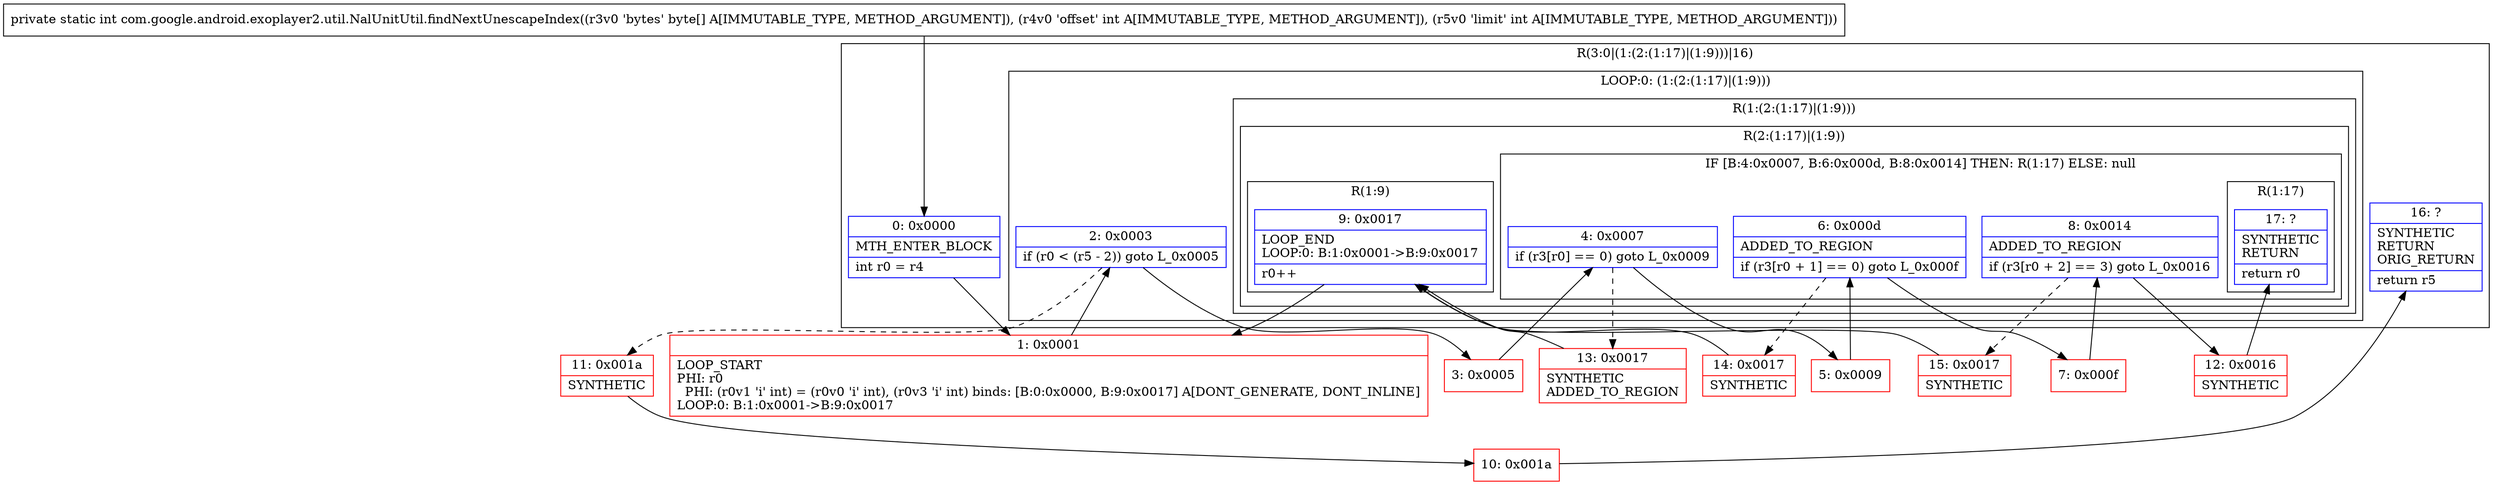digraph "CFG forcom.google.android.exoplayer2.util.NalUnitUtil.findNextUnescapeIndex([BII)I" {
subgraph cluster_Region_2134710212 {
label = "R(3:0|(1:(2:(1:17)|(1:9)))|16)";
node [shape=record,color=blue];
Node_0 [shape=record,label="{0\:\ 0x0000|MTH_ENTER_BLOCK\l|int r0 = r4\l}"];
subgraph cluster_LoopRegion_604963951 {
label = "LOOP:0: (1:(2:(1:17)|(1:9)))";
node [shape=record,color=blue];
Node_2 [shape=record,label="{2\:\ 0x0003|if (r0 \< (r5 \- 2)) goto L_0x0005\l}"];
subgraph cluster_Region_74536302 {
label = "R(1:(2:(1:17)|(1:9)))";
node [shape=record,color=blue];
subgraph cluster_Region_139891499 {
label = "R(2:(1:17)|(1:9))";
node [shape=record,color=blue];
subgraph cluster_IfRegion_2055403849 {
label = "IF [B:4:0x0007, B:6:0x000d, B:8:0x0014] THEN: R(1:17) ELSE: null";
node [shape=record,color=blue];
Node_4 [shape=record,label="{4\:\ 0x0007|if (r3[r0] == 0) goto L_0x0009\l}"];
Node_6 [shape=record,label="{6\:\ 0x000d|ADDED_TO_REGION\l|if (r3[r0 + 1] == 0) goto L_0x000f\l}"];
Node_8 [shape=record,label="{8\:\ 0x0014|ADDED_TO_REGION\l|if (r3[r0 + 2] == 3) goto L_0x0016\l}"];
subgraph cluster_Region_1830175466 {
label = "R(1:17)";
node [shape=record,color=blue];
Node_17 [shape=record,label="{17\:\ ?|SYNTHETIC\lRETURN\l|return r0\l}"];
}
}
subgraph cluster_Region_1008123747 {
label = "R(1:9)";
node [shape=record,color=blue];
Node_9 [shape=record,label="{9\:\ 0x0017|LOOP_END\lLOOP:0: B:1:0x0001\-\>B:9:0x0017\l|r0++\l}"];
}
}
}
}
Node_16 [shape=record,label="{16\:\ ?|SYNTHETIC\lRETURN\lORIG_RETURN\l|return r5\l}"];
}
Node_1 [shape=record,color=red,label="{1\:\ 0x0001|LOOP_START\lPHI: r0 \l  PHI: (r0v1 'i' int) = (r0v0 'i' int), (r0v3 'i' int) binds: [B:0:0x0000, B:9:0x0017] A[DONT_GENERATE, DONT_INLINE]\lLOOP:0: B:1:0x0001\-\>B:9:0x0017\l}"];
Node_3 [shape=record,color=red,label="{3\:\ 0x0005}"];
Node_5 [shape=record,color=red,label="{5\:\ 0x0009}"];
Node_7 [shape=record,color=red,label="{7\:\ 0x000f}"];
Node_10 [shape=record,color=red,label="{10\:\ 0x001a}"];
Node_11 [shape=record,color=red,label="{11\:\ 0x001a|SYNTHETIC\l}"];
Node_12 [shape=record,color=red,label="{12\:\ 0x0016|SYNTHETIC\l}"];
Node_13 [shape=record,color=red,label="{13\:\ 0x0017|SYNTHETIC\lADDED_TO_REGION\l}"];
Node_14 [shape=record,color=red,label="{14\:\ 0x0017|SYNTHETIC\l}"];
Node_15 [shape=record,color=red,label="{15\:\ 0x0017|SYNTHETIC\l}"];
MethodNode[shape=record,label="{private static int com.google.android.exoplayer2.util.NalUnitUtil.findNextUnescapeIndex((r3v0 'bytes' byte[] A[IMMUTABLE_TYPE, METHOD_ARGUMENT]), (r4v0 'offset' int A[IMMUTABLE_TYPE, METHOD_ARGUMENT]), (r5v0 'limit' int A[IMMUTABLE_TYPE, METHOD_ARGUMENT])) }"];
MethodNode -> Node_0;
Node_0 -> Node_1;
Node_2 -> Node_3;
Node_2 -> Node_11[style=dashed];
Node_4 -> Node_5;
Node_4 -> Node_13[style=dashed];
Node_6 -> Node_7;
Node_6 -> Node_14[style=dashed];
Node_8 -> Node_12;
Node_8 -> Node_15[style=dashed];
Node_9 -> Node_1;
Node_1 -> Node_2;
Node_3 -> Node_4;
Node_5 -> Node_6;
Node_7 -> Node_8;
Node_10 -> Node_16;
Node_11 -> Node_10;
Node_12 -> Node_17;
Node_13 -> Node_9;
Node_14 -> Node_9;
Node_15 -> Node_9;
}

